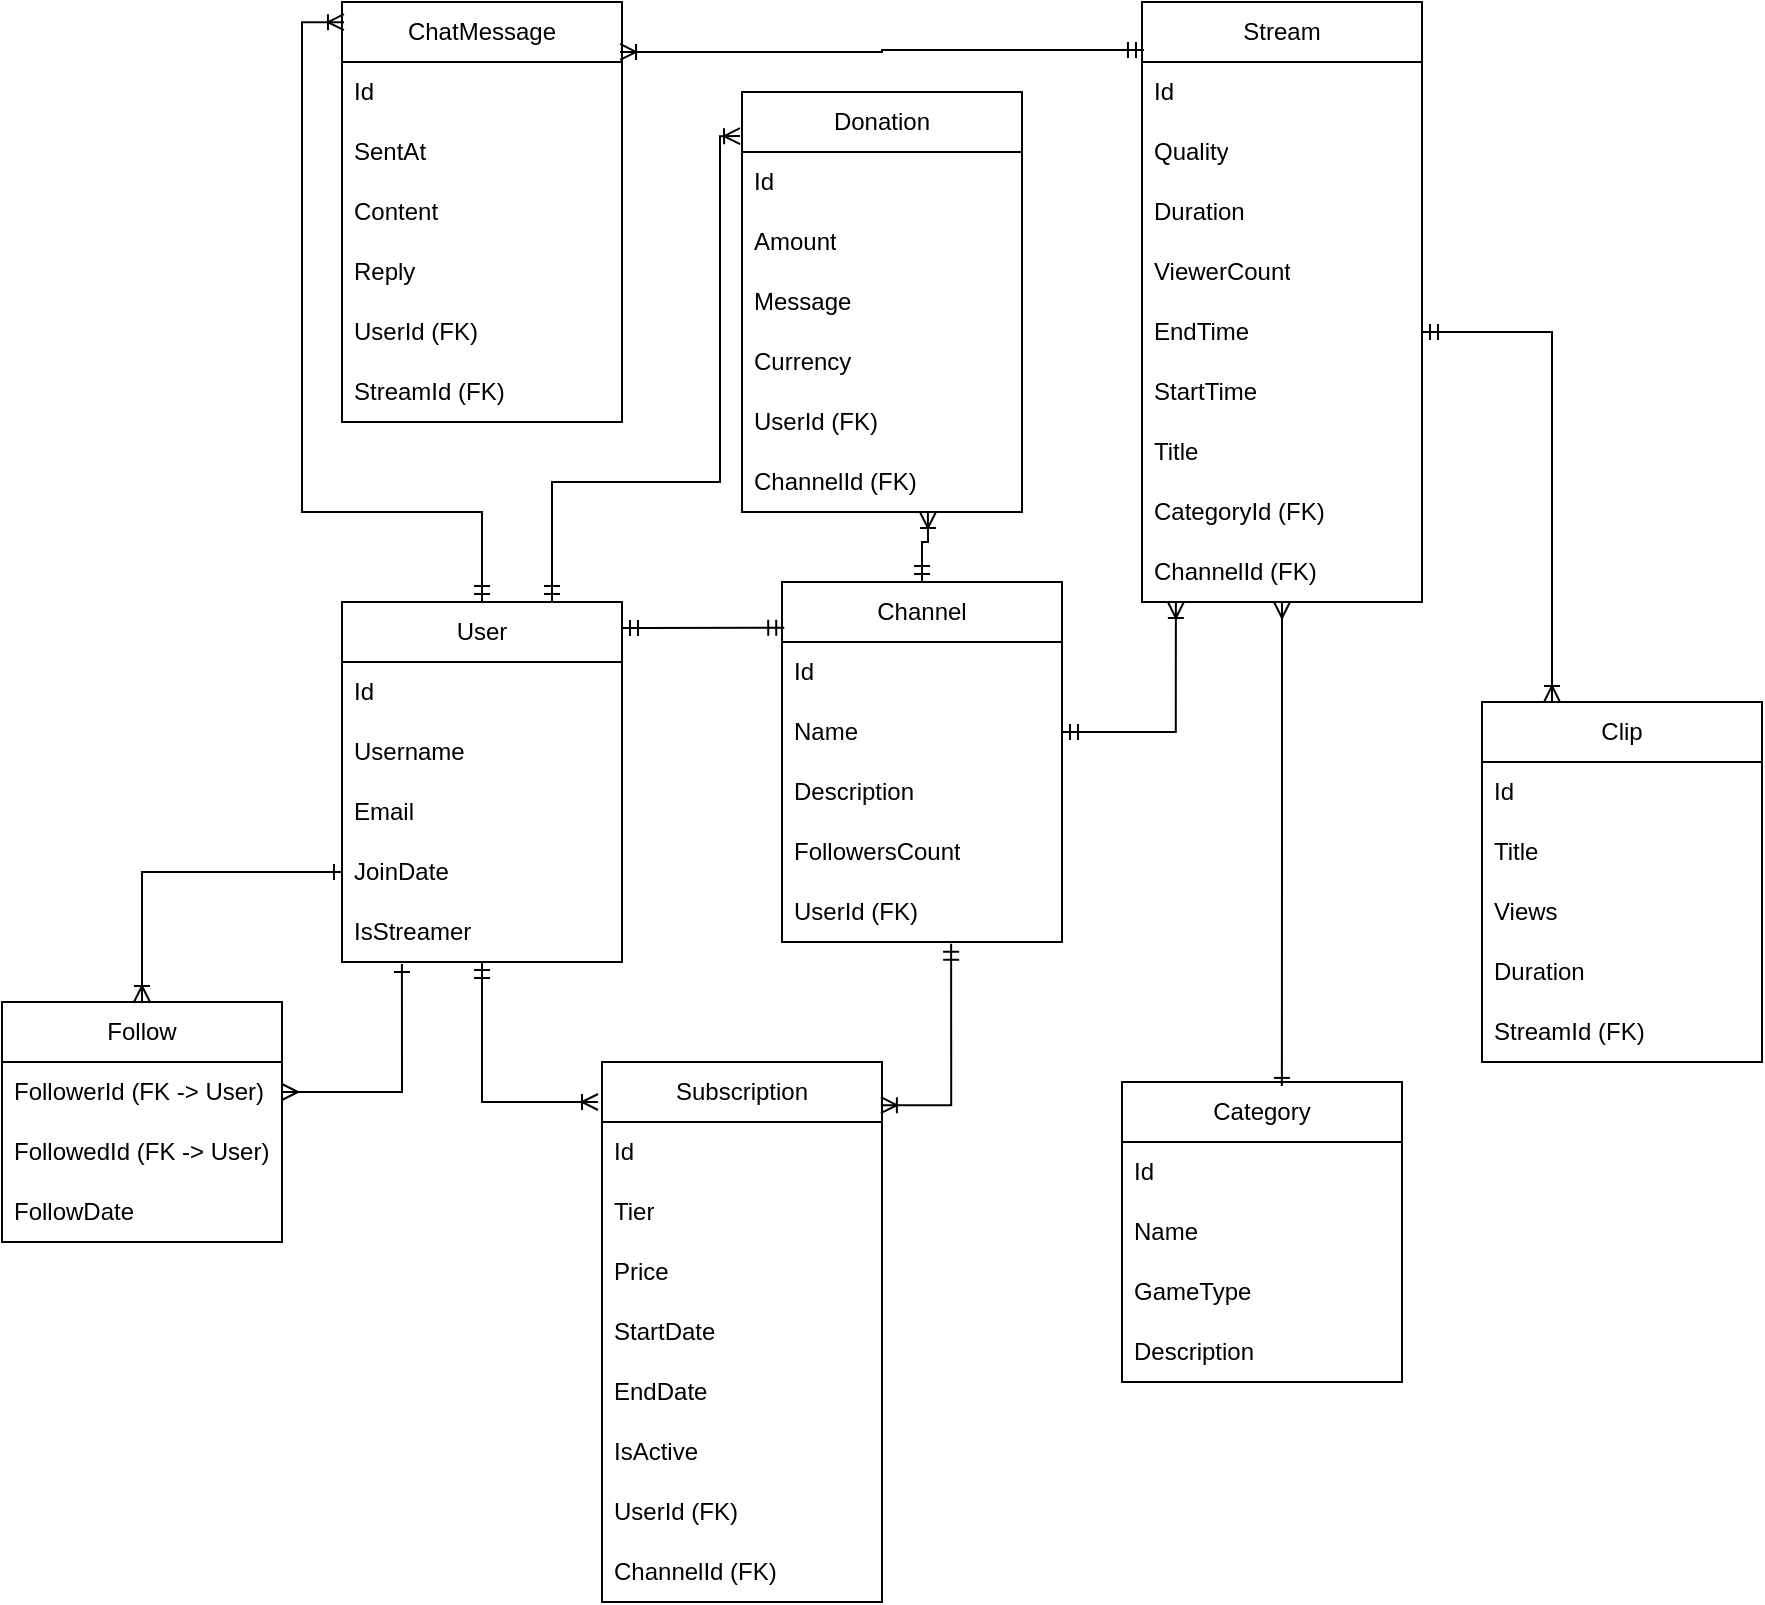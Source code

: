<mxfile version="28.2.7">
  <diagram name="Page-1" id="fIZJ4BYRczWrXEfjWJgT">
    <mxGraphModel grid="1" page="1" gridSize="10" guides="1" tooltips="1" connect="1" arrows="1" fold="1" pageScale="1" pageWidth="850" pageHeight="1100" math="0" shadow="0">
      <root>
        <mxCell id="0" />
        <mxCell id="1" parent="0" />
        <mxCell id="5TNXmlILCmIlhi8qqu0I-74" style="edgeStyle=orthogonalEdgeStyle;rounded=0;orthogonalLoop=1;jettySize=auto;html=1;entryX=0.5;entryY=0;entryDx=0;entryDy=0;exitX=0;exitY=0.5;exitDx=0;exitDy=0;endArrow=ERoneToMany;endFill=0;startArrow=ERone;startFill=0;" edge="1" parent="1" source="5TNXmlILCmIlhi8qqu0I-6" target="5TNXmlILCmIlhi8qqu0I-59">
          <mxGeometry relative="1" as="geometry" />
        </mxCell>
        <mxCell id="5TNXmlILCmIlhi8qqu0I-1" value="User" style="swimlane;fontStyle=0;childLayout=stackLayout;horizontal=1;startSize=30;horizontalStack=0;resizeParent=1;resizeParentMax=0;resizeLast=0;collapsible=1;marginBottom=0;whiteSpace=wrap;html=1;" vertex="1" parent="1">
          <mxGeometry x="500" y="300" width="140" height="180" as="geometry" />
        </mxCell>
        <mxCell id="5TNXmlILCmIlhi8qqu0I-2" value="Id" style="text;strokeColor=none;fillColor=none;align=left;verticalAlign=middle;spacingLeft=4;spacingRight=4;overflow=hidden;points=[[0,0.5],[1,0.5]];portConstraint=eastwest;rotatable=0;whiteSpace=wrap;html=1;" vertex="1" parent="5TNXmlILCmIlhi8qqu0I-1">
          <mxGeometry y="30" width="140" height="30" as="geometry" />
        </mxCell>
        <mxCell id="5TNXmlILCmIlhi8qqu0I-3" value="Username" style="text;strokeColor=none;fillColor=none;align=left;verticalAlign=middle;spacingLeft=4;spacingRight=4;overflow=hidden;points=[[0,0.5],[1,0.5]];portConstraint=eastwest;rotatable=0;whiteSpace=wrap;html=1;" vertex="1" parent="5TNXmlILCmIlhi8qqu0I-1">
          <mxGeometry y="60" width="140" height="30" as="geometry" />
        </mxCell>
        <mxCell id="5TNXmlILCmIlhi8qqu0I-4" value="Email" style="text;strokeColor=none;fillColor=none;align=left;verticalAlign=middle;spacingLeft=4;spacingRight=4;overflow=hidden;points=[[0,0.5],[1,0.5]];portConstraint=eastwest;rotatable=0;whiteSpace=wrap;html=1;" vertex="1" parent="5TNXmlILCmIlhi8qqu0I-1">
          <mxGeometry y="90" width="140" height="30" as="geometry" />
        </mxCell>
        <mxCell id="5TNXmlILCmIlhi8qqu0I-6" value="JoinDate" style="text;strokeColor=none;fillColor=none;align=left;verticalAlign=middle;spacingLeft=4;spacingRight=4;overflow=hidden;points=[[0,0.5],[1,0.5]];portConstraint=eastwest;rotatable=0;whiteSpace=wrap;html=1;" vertex="1" parent="5TNXmlILCmIlhi8qqu0I-1">
          <mxGeometry y="120" width="140" height="30" as="geometry" />
        </mxCell>
        <mxCell id="5TNXmlILCmIlhi8qqu0I-7" value="IsStreamer" style="text;strokeColor=none;fillColor=none;align=left;verticalAlign=middle;spacingLeft=4;spacingRight=4;overflow=hidden;points=[[0,0.5],[1,0.5]];portConstraint=eastwest;rotatable=0;whiteSpace=wrap;html=1;" vertex="1" parent="5TNXmlILCmIlhi8qqu0I-1">
          <mxGeometry y="150" width="140" height="30" as="geometry" />
        </mxCell>
        <mxCell id="5TNXmlILCmIlhi8qqu0I-8" value="Channel" style="swimlane;fontStyle=0;childLayout=stackLayout;horizontal=1;startSize=30;horizontalStack=0;resizeParent=1;resizeParentMax=0;resizeLast=0;collapsible=1;marginBottom=0;whiteSpace=wrap;html=1;" vertex="1" parent="1">
          <mxGeometry x="720" y="290" width="140" height="180" as="geometry" />
        </mxCell>
        <mxCell id="5TNXmlILCmIlhi8qqu0I-9" value="Id" style="text;strokeColor=none;fillColor=none;align=left;verticalAlign=middle;spacingLeft=4;spacingRight=4;overflow=hidden;points=[[0,0.5],[1,0.5]];portConstraint=eastwest;rotatable=0;whiteSpace=wrap;html=1;" vertex="1" parent="5TNXmlILCmIlhi8qqu0I-8">
          <mxGeometry y="30" width="140" height="30" as="geometry" />
        </mxCell>
        <mxCell id="5TNXmlILCmIlhi8qqu0I-10" value="Name" style="text;strokeColor=none;fillColor=none;align=left;verticalAlign=middle;spacingLeft=4;spacingRight=4;overflow=hidden;points=[[0,0.5],[1,0.5]];portConstraint=eastwest;rotatable=0;whiteSpace=wrap;html=1;" vertex="1" parent="5TNXmlILCmIlhi8qqu0I-8">
          <mxGeometry y="60" width="140" height="30" as="geometry" />
        </mxCell>
        <mxCell id="5TNXmlILCmIlhi8qqu0I-11" value="Description" style="text;strokeColor=none;fillColor=none;align=left;verticalAlign=middle;spacingLeft=4;spacingRight=4;overflow=hidden;points=[[0,0.5],[1,0.5]];portConstraint=eastwest;rotatable=0;whiteSpace=wrap;html=1;" vertex="1" parent="5TNXmlILCmIlhi8qqu0I-8">
          <mxGeometry y="90" width="140" height="30" as="geometry" />
        </mxCell>
        <mxCell id="5TNXmlILCmIlhi8qqu0I-12" value="FollowersCount" style="text;strokeColor=none;fillColor=none;align=left;verticalAlign=middle;spacingLeft=4;spacingRight=4;overflow=hidden;points=[[0,0.5],[1,0.5]];portConstraint=eastwest;rotatable=0;whiteSpace=wrap;html=1;" vertex="1" parent="5TNXmlILCmIlhi8qqu0I-8">
          <mxGeometry y="120" width="140" height="30" as="geometry" />
        </mxCell>
        <mxCell id="5TNXmlILCmIlhi8qqu0I-13" value="UserId (FK)" style="text;strokeColor=none;fillColor=none;align=left;verticalAlign=middle;spacingLeft=4;spacingRight=4;overflow=hidden;points=[[0,0.5],[1,0.5]];portConstraint=eastwest;rotatable=0;whiteSpace=wrap;html=1;" vertex="1" parent="5TNXmlILCmIlhi8qqu0I-8">
          <mxGeometry y="150" width="140" height="30" as="geometry" />
        </mxCell>
        <mxCell id="5TNXmlILCmIlhi8qqu0I-14" value="Stream" style="swimlane;fontStyle=0;childLayout=stackLayout;horizontal=1;startSize=30;horizontalStack=0;resizeParent=1;resizeParentMax=0;resizeLast=0;collapsible=1;marginBottom=0;whiteSpace=wrap;html=1;" vertex="1" parent="1">
          <mxGeometry x="900" width="140" height="300" as="geometry" />
        </mxCell>
        <mxCell id="5TNXmlILCmIlhi8qqu0I-15" value="Id" style="text;strokeColor=none;fillColor=none;align=left;verticalAlign=middle;spacingLeft=4;spacingRight=4;overflow=hidden;points=[[0,0.5],[1,0.5]];portConstraint=eastwest;rotatable=0;whiteSpace=wrap;html=1;" vertex="1" parent="5TNXmlILCmIlhi8qqu0I-14">
          <mxGeometry y="30" width="140" height="30" as="geometry" />
        </mxCell>
        <mxCell id="5TNXmlILCmIlhi8qqu0I-16" value="Quality" style="text;strokeColor=none;fillColor=none;align=left;verticalAlign=middle;spacingLeft=4;spacingRight=4;overflow=hidden;points=[[0,0.5],[1,0.5]];portConstraint=eastwest;rotatable=0;whiteSpace=wrap;html=1;" vertex="1" parent="5TNXmlILCmIlhi8qqu0I-14">
          <mxGeometry y="60" width="140" height="30" as="geometry" />
        </mxCell>
        <mxCell id="5TNXmlILCmIlhi8qqu0I-17" value="Duration" style="text;strokeColor=none;fillColor=none;align=left;verticalAlign=middle;spacingLeft=4;spacingRight=4;overflow=hidden;points=[[0,0.5],[1,0.5]];portConstraint=eastwest;rotatable=0;whiteSpace=wrap;html=1;" vertex="1" parent="5TNXmlILCmIlhi8qqu0I-14">
          <mxGeometry y="90" width="140" height="30" as="geometry" />
        </mxCell>
        <mxCell id="5TNXmlILCmIlhi8qqu0I-21" value="ViewerCount" style="text;strokeColor=none;fillColor=none;align=left;verticalAlign=middle;spacingLeft=4;spacingRight=4;overflow=hidden;points=[[0,0.5],[1,0.5]];portConstraint=eastwest;rotatable=0;whiteSpace=wrap;html=1;" vertex="1" parent="5TNXmlILCmIlhi8qqu0I-14">
          <mxGeometry y="120" width="140" height="30" as="geometry" />
        </mxCell>
        <mxCell id="5TNXmlILCmIlhi8qqu0I-20" value="EndTime" style="text;strokeColor=none;fillColor=none;align=left;verticalAlign=middle;spacingLeft=4;spacingRight=4;overflow=hidden;points=[[0,0.5],[1,0.5]];portConstraint=eastwest;rotatable=0;whiteSpace=wrap;html=1;" vertex="1" parent="5TNXmlILCmIlhi8qqu0I-14">
          <mxGeometry y="150" width="140" height="30" as="geometry" />
        </mxCell>
        <mxCell id="5TNXmlILCmIlhi8qqu0I-19" value="StartTime" style="text;strokeColor=none;fillColor=none;align=left;verticalAlign=middle;spacingLeft=4;spacingRight=4;overflow=hidden;points=[[0,0.5],[1,0.5]];portConstraint=eastwest;rotatable=0;whiteSpace=wrap;html=1;" vertex="1" parent="5TNXmlILCmIlhi8qqu0I-14">
          <mxGeometry y="180" width="140" height="30" as="geometry" />
        </mxCell>
        <mxCell id="5TNXmlILCmIlhi8qqu0I-18" value="Title" style="text;strokeColor=none;fillColor=none;align=left;verticalAlign=middle;spacingLeft=4;spacingRight=4;overflow=hidden;points=[[0,0.5],[1,0.5]];portConstraint=eastwest;rotatable=0;whiteSpace=wrap;html=1;" vertex="1" parent="5TNXmlILCmIlhi8qqu0I-14">
          <mxGeometry y="210" width="140" height="30" as="geometry" />
        </mxCell>
        <mxCell id="5TNXmlILCmIlhi8qqu0I-23" value="CategoryId (FK)" style="text;strokeColor=none;fillColor=none;align=left;verticalAlign=middle;spacingLeft=4;spacingRight=4;overflow=hidden;points=[[0,0.5],[1,0.5]];portConstraint=eastwest;rotatable=0;whiteSpace=wrap;html=1;" vertex="1" parent="5TNXmlILCmIlhi8qqu0I-14">
          <mxGeometry y="240" width="140" height="30" as="geometry" />
        </mxCell>
        <mxCell id="5TNXmlILCmIlhi8qqu0I-22" value="ChannelId (FK)" style="text;strokeColor=none;fillColor=none;align=left;verticalAlign=middle;spacingLeft=4;spacingRight=4;overflow=hidden;points=[[0,0.5],[1,0.5]];portConstraint=eastwest;rotatable=0;whiteSpace=wrap;html=1;" vertex="1" parent="5TNXmlILCmIlhi8qqu0I-14">
          <mxGeometry y="270" width="140" height="30" as="geometry" />
        </mxCell>
        <mxCell id="5TNXmlILCmIlhi8qqu0I-24" value="Clip" style="swimlane;fontStyle=0;childLayout=stackLayout;horizontal=1;startSize=30;horizontalStack=0;resizeParent=1;resizeParentMax=0;resizeLast=0;collapsible=1;marginBottom=0;whiteSpace=wrap;html=1;" vertex="1" parent="1">
          <mxGeometry x="1070" y="350" width="140" height="180" as="geometry" />
        </mxCell>
        <mxCell id="5TNXmlILCmIlhi8qqu0I-25" value="Id" style="text;strokeColor=none;fillColor=none;align=left;verticalAlign=middle;spacingLeft=4;spacingRight=4;overflow=hidden;points=[[0,0.5],[1,0.5]];portConstraint=eastwest;rotatable=0;whiteSpace=wrap;html=1;" vertex="1" parent="5TNXmlILCmIlhi8qqu0I-24">
          <mxGeometry y="30" width="140" height="30" as="geometry" />
        </mxCell>
        <mxCell id="5TNXmlILCmIlhi8qqu0I-26" value="Title" style="text;strokeColor=none;fillColor=none;align=left;verticalAlign=middle;spacingLeft=4;spacingRight=4;overflow=hidden;points=[[0,0.5],[1,0.5]];portConstraint=eastwest;rotatable=0;whiteSpace=wrap;html=1;" vertex="1" parent="5TNXmlILCmIlhi8qqu0I-24">
          <mxGeometry y="60" width="140" height="30" as="geometry" />
        </mxCell>
        <mxCell id="5TNXmlILCmIlhi8qqu0I-28" value="Views" style="text;strokeColor=none;fillColor=none;align=left;verticalAlign=middle;spacingLeft=4;spacingRight=4;overflow=hidden;points=[[0,0.5],[1,0.5]];portConstraint=eastwest;rotatable=0;whiteSpace=wrap;html=1;" vertex="1" parent="5TNXmlILCmIlhi8qqu0I-24">
          <mxGeometry y="90" width="140" height="30" as="geometry" />
        </mxCell>
        <mxCell id="5TNXmlILCmIlhi8qqu0I-27" value="Duration" style="text;strokeColor=none;fillColor=none;align=left;verticalAlign=middle;spacingLeft=4;spacingRight=4;overflow=hidden;points=[[0,0.5],[1,0.5]];portConstraint=eastwest;rotatable=0;whiteSpace=wrap;html=1;" vertex="1" parent="5TNXmlILCmIlhi8qqu0I-24">
          <mxGeometry y="120" width="140" height="30" as="geometry" />
        </mxCell>
        <mxCell id="5TNXmlILCmIlhi8qqu0I-29" value="StreamId (FK)" style="text;strokeColor=none;fillColor=none;align=left;verticalAlign=middle;spacingLeft=4;spacingRight=4;overflow=hidden;points=[[0,0.5],[1,0.5]];portConstraint=eastwest;rotatable=0;whiteSpace=wrap;html=1;" vertex="1" parent="5TNXmlILCmIlhi8qqu0I-24">
          <mxGeometry y="150" width="140" height="30" as="geometry" />
        </mxCell>
        <mxCell id="5TNXmlILCmIlhi8qqu0I-30" value="Category" style="swimlane;fontStyle=0;childLayout=stackLayout;horizontal=1;startSize=30;horizontalStack=0;resizeParent=1;resizeParentMax=0;resizeLast=0;collapsible=1;marginBottom=0;whiteSpace=wrap;html=1;" vertex="1" parent="1">
          <mxGeometry x="890" y="540" width="140" height="150" as="geometry" />
        </mxCell>
        <mxCell id="5TNXmlILCmIlhi8qqu0I-31" value="Id" style="text;strokeColor=none;fillColor=none;align=left;verticalAlign=middle;spacingLeft=4;spacingRight=4;overflow=hidden;points=[[0,0.5],[1,0.5]];portConstraint=eastwest;rotatable=0;whiteSpace=wrap;html=1;" vertex="1" parent="5TNXmlILCmIlhi8qqu0I-30">
          <mxGeometry y="30" width="140" height="30" as="geometry" />
        </mxCell>
        <mxCell id="5TNXmlILCmIlhi8qqu0I-32" value="Name" style="text;strokeColor=none;fillColor=none;align=left;verticalAlign=middle;spacingLeft=4;spacingRight=4;overflow=hidden;points=[[0,0.5],[1,0.5]];portConstraint=eastwest;rotatable=0;whiteSpace=wrap;html=1;" vertex="1" parent="5TNXmlILCmIlhi8qqu0I-30">
          <mxGeometry y="60" width="140" height="30" as="geometry" />
        </mxCell>
        <mxCell id="5TNXmlILCmIlhi8qqu0I-34" value="GameType" style="text;strokeColor=none;fillColor=none;align=left;verticalAlign=middle;spacingLeft=4;spacingRight=4;overflow=hidden;points=[[0,0.5],[1,0.5]];portConstraint=eastwest;rotatable=0;whiteSpace=wrap;html=1;" vertex="1" parent="5TNXmlILCmIlhi8qqu0I-30">
          <mxGeometry y="90" width="140" height="30" as="geometry" />
        </mxCell>
        <mxCell id="5TNXmlILCmIlhi8qqu0I-33" value="Description" style="text;strokeColor=none;fillColor=none;align=left;verticalAlign=middle;spacingLeft=4;spacingRight=4;overflow=hidden;points=[[0,0.5],[1,0.5]];portConstraint=eastwest;rotatable=0;whiteSpace=wrap;html=1;" vertex="1" parent="5TNXmlILCmIlhi8qqu0I-30">
          <mxGeometry y="120" width="140" height="30" as="geometry" />
        </mxCell>
        <mxCell id="5TNXmlILCmIlhi8qqu0I-35" value="Subscription" style="swimlane;fontStyle=0;childLayout=stackLayout;horizontal=1;startSize=30;horizontalStack=0;resizeParent=1;resizeParentMax=0;resizeLast=0;collapsible=1;marginBottom=0;whiteSpace=wrap;html=1;" vertex="1" parent="1">
          <mxGeometry x="630" y="530" width="140" height="270" as="geometry" />
        </mxCell>
        <mxCell id="5TNXmlILCmIlhi8qqu0I-41" value="Id" style="text;strokeColor=none;fillColor=none;align=left;verticalAlign=middle;spacingLeft=4;spacingRight=4;overflow=hidden;points=[[0,0.5],[1,0.5]];portConstraint=eastwest;rotatable=0;whiteSpace=wrap;html=1;" vertex="1" parent="5TNXmlILCmIlhi8qqu0I-35">
          <mxGeometry y="30" width="140" height="30" as="geometry" />
        </mxCell>
        <mxCell id="5TNXmlILCmIlhi8qqu0I-36" value="Tier" style="text;strokeColor=none;fillColor=none;align=left;verticalAlign=middle;spacingLeft=4;spacingRight=4;overflow=hidden;points=[[0,0.5],[1,0.5]];portConstraint=eastwest;rotatable=0;whiteSpace=wrap;html=1;" vertex="1" parent="5TNXmlILCmIlhi8qqu0I-35">
          <mxGeometry y="60" width="140" height="30" as="geometry" />
        </mxCell>
        <mxCell id="5TNXmlILCmIlhi8qqu0I-37" value="Price" style="text;strokeColor=none;fillColor=none;align=left;verticalAlign=middle;spacingLeft=4;spacingRight=4;overflow=hidden;points=[[0,0.5],[1,0.5]];portConstraint=eastwest;rotatable=0;whiteSpace=wrap;html=1;" vertex="1" parent="5TNXmlILCmIlhi8qqu0I-35">
          <mxGeometry y="90" width="140" height="30" as="geometry" />
        </mxCell>
        <mxCell id="5TNXmlILCmIlhi8qqu0I-38" value="StartDate" style="text;strokeColor=none;fillColor=none;align=left;verticalAlign=middle;spacingLeft=4;spacingRight=4;overflow=hidden;points=[[0,0.5],[1,0.5]];portConstraint=eastwest;rotatable=0;whiteSpace=wrap;html=1;" vertex="1" parent="5TNXmlILCmIlhi8qqu0I-35">
          <mxGeometry y="120" width="140" height="30" as="geometry" />
        </mxCell>
        <mxCell id="5TNXmlILCmIlhi8qqu0I-39" value="EndDate" style="text;strokeColor=none;fillColor=none;align=left;verticalAlign=middle;spacingLeft=4;spacingRight=4;overflow=hidden;points=[[0,0.5],[1,0.5]];portConstraint=eastwest;rotatable=0;whiteSpace=wrap;html=1;" vertex="1" parent="5TNXmlILCmIlhi8qqu0I-35">
          <mxGeometry y="150" width="140" height="30" as="geometry" />
        </mxCell>
        <mxCell id="5TNXmlILCmIlhi8qqu0I-40" value="IsActive" style="text;strokeColor=none;fillColor=none;align=left;verticalAlign=middle;spacingLeft=4;spacingRight=4;overflow=hidden;points=[[0,0.5],[1,0.5]];portConstraint=eastwest;rotatable=0;whiteSpace=wrap;html=1;" vertex="1" parent="5TNXmlILCmIlhi8qqu0I-35">
          <mxGeometry y="180" width="140" height="30" as="geometry" />
        </mxCell>
        <mxCell id="5TNXmlILCmIlhi8qqu0I-42" value="UserId (FK)" style="text;strokeColor=none;fillColor=none;align=left;verticalAlign=middle;spacingLeft=4;spacingRight=4;overflow=hidden;points=[[0,0.5],[1,0.5]];portConstraint=eastwest;rotatable=0;whiteSpace=wrap;html=1;" vertex="1" parent="5TNXmlILCmIlhi8qqu0I-35">
          <mxGeometry y="210" width="140" height="30" as="geometry" />
        </mxCell>
        <mxCell id="5TNXmlILCmIlhi8qqu0I-43" value="ChannelId (FK)" style="text;strokeColor=none;fillColor=none;align=left;verticalAlign=middle;spacingLeft=4;spacingRight=4;overflow=hidden;points=[[0,0.5],[1,0.5]];portConstraint=eastwest;rotatable=0;whiteSpace=wrap;html=1;" vertex="1" parent="5TNXmlILCmIlhi8qqu0I-35">
          <mxGeometry y="240" width="140" height="30" as="geometry" />
        </mxCell>
        <mxCell id="5TNXmlILCmIlhi8qqu0I-44" value="Donation" style="swimlane;fontStyle=0;childLayout=stackLayout;horizontal=1;startSize=30;horizontalStack=0;resizeParent=1;resizeParentMax=0;resizeLast=0;collapsible=1;marginBottom=0;whiteSpace=wrap;html=1;" vertex="1" parent="1">
          <mxGeometry x="700" y="45" width="140" height="210" as="geometry" />
        </mxCell>
        <mxCell id="5TNXmlILCmIlhi8qqu0I-45" value="Id" style="text;strokeColor=none;fillColor=none;align=left;verticalAlign=middle;spacingLeft=4;spacingRight=4;overflow=hidden;points=[[0,0.5],[1,0.5]];portConstraint=eastwest;rotatable=0;whiteSpace=wrap;html=1;" vertex="1" parent="5TNXmlILCmIlhi8qqu0I-44">
          <mxGeometry y="30" width="140" height="30" as="geometry" />
        </mxCell>
        <mxCell id="5TNXmlILCmIlhi8qqu0I-46" value="Amount" style="text;strokeColor=none;fillColor=none;align=left;verticalAlign=middle;spacingLeft=4;spacingRight=4;overflow=hidden;points=[[0,0.5],[1,0.5]];portConstraint=eastwest;rotatable=0;whiteSpace=wrap;html=1;" vertex="1" parent="5TNXmlILCmIlhi8qqu0I-44">
          <mxGeometry y="60" width="140" height="30" as="geometry" />
        </mxCell>
        <mxCell id="5TNXmlILCmIlhi8qqu0I-47" value="Message" style="text;strokeColor=none;fillColor=none;align=left;verticalAlign=middle;spacingLeft=4;spacingRight=4;overflow=hidden;points=[[0,0.5],[1,0.5]];portConstraint=eastwest;rotatable=0;whiteSpace=wrap;html=1;" vertex="1" parent="5TNXmlILCmIlhi8qqu0I-44">
          <mxGeometry y="90" width="140" height="30" as="geometry" />
        </mxCell>
        <mxCell id="5TNXmlILCmIlhi8qqu0I-48" value="Currency" style="text;strokeColor=none;fillColor=none;align=left;verticalAlign=middle;spacingLeft=4;spacingRight=4;overflow=hidden;points=[[0,0.5],[1,0.5]];portConstraint=eastwest;rotatable=0;whiteSpace=wrap;html=1;" vertex="1" parent="5TNXmlILCmIlhi8qqu0I-44">
          <mxGeometry y="120" width="140" height="30" as="geometry" />
        </mxCell>
        <mxCell id="5TNXmlILCmIlhi8qqu0I-49" value="UserId (FK)" style="text;strokeColor=none;fillColor=none;align=left;verticalAlign=middle;spacingLeft=4;spacingRight=4;overflow=hidden;points=[[0,0.5],[1,0.5]];portConstraint=eastwest;rotatable=0;whiteSpace=wrap;html=1;" vertex="1" parent="5TNXmlILCmIlhi8qqu0I-44">
          <mxGeometry y="150" width="140" height="30" as="geometry" />
        </mxCell>
        <mxCell id="5TNXmlILCmIlhi8qqu0I-50" value="ChannelId (FK)" style="text;strokeColor=none;fillColor=none;align=left;verticalAlign=middle;spacingLeft=4;spacingRight=4;overflow=hidden;points=[[0,0.5],[1,0.5]];portConstraint=eastwest;rotatable=0;whiteSpace=wrap;html=1;" vertex="1" parent="5TNXmlILCmIlhi8qqu0I-44">
          <mxGeometry y="180" width="140" height="30" as="geometry" />
        </mxCell>
        <mxCell id="5TNXmlILCmIlhi8qqu0I-52" value="ChatMessage" style="swimlane;fontStyle=0;childLayout=stackLayout;horizontal=1;startSize=30;horizontalStack=0;resizeParent=1;resizeParentMax=0;resizeLast=0;collapsible=1;marginBottom=0;whiteSpace=wrap;html=1;" vertex="1" parent="1">
          <mxGeometry x="500" width="140" height="210" as="geometry" />
        </mxCell>
        <mxCell id="5TNXmlILCmIlhi8qqu0I-53" value="Id" style="text;strokeColor=none;fillColor=none;align=left;verticalAlign=middle;spacingLeft=4;spacingRight=4;overflow=hidden;points=[[0,0.5],[1,0.5]];portConstraint=eastwest;rotatable=0;whiteSpace=wrap;html=1;" vertex="1" parent="5TNXmlILCmIlhi8qqu0I-52">
          <mxGeometry y="30" width="140" height="30" as="geometry" />
        </mxCell>
        <mxCell id="5TNXmlILCmIlhi8qqu0I-54" value="SentAt" style="text;strokeColor=none;fillColor=none;align=left;verticalAlign=middle;spacingLeft=4;spacingRight=4;overflow=hidden;points=[[0,0.5],[1,0.5]];portConstraint=eastwest;rotatable=0;whiteSpace=wrap;html=1;" vertex="1" parent="5TNXmlILCmIlhi8qqu0I-52">
          <mxGeometry y="60" width="140" height="30" as="geometry" />
        </mxCell>
        <mxCell id="5TNXmlILCmIlhi8qqu0I-56" value="Content" style="text;strokeColor=none;fillColor=none;align=left;verticalAlign=middle;spacingLeft=4;spacingRight=4;overflow=hidden;points=[[0,0.5],[1,0.5]];portConstraint=eastwest;rotatable=0;whiteSpace=wrap;html=1;" vertex="1" parent="5TNXmlILCmIlhi8qqu0I-52">
          <mxGeometry y="90" width="140" height="30" as="geometry" />
        </mxCell>
        <mxCell id="5TNXmlILCmIlhi8qqu0I-55" value="Reply" style="text;strokeColor=none;fillColor=none;align=left;verticalAlign=middle;spacingLeft=4;spacingRight=4;overflow=hidden;points=[[0,0.5],[1,0.5]];portConstraint=eastwest;rotatable=0;whiteSpace=wrap;html=1;" vertex="1" parent="5TNXmlILCmIlhi8qqu0I-52">
          <mxGeometry y="120" width="140" height="30" as="geometry" />
        </mxCell>
        <mxCell id="5TNXmlILCmIlhi8qqu0I-57" value="UserId (FK)" style="text;strokeColor=none;fillColor=none;align=left;verticalAlign=middle;spacingLeft=4;spacingRight=4;overflow=hidden;points=[[0,0.5],[1,0.5]];portConstraint=eastwest;rotatable=0;whiteSpace=wrap;html=1;" vertex="1" parent="5TNXmlILCmIlhi8qqu0I-52">
          <mxGeometry y="150" width="140" height="30" as="geometry" />
        </mxCell>
        <mxCell id="5TNXmlILCmIlhi8qqu0I-58" value="StreamId (FK)" style="text;strokeColor=none;fillColor=none;align=left;verticalAlign=middle;spacingLeft=4;spacingRight=4;overflow=hidden;points=[[0,0.5],[1,0.5]];portConstraint=eastwest;rotatable=0;whiteSpace=wrap;html=1;" vertex="1" parent="5TNXmlILCmIlhi8qqu0I-52">
          <mxGeometry y="180" width="140" height="30" as="geometry" />
        </mxCell>
        <mxCell id="5TNXmlILCmIlhi8qqu0I-75" style="edgeStyle=orthogonalEdgeStyle;rounded=0;orthogonalLoop=1;jettySize=auto;html=1;entryX=0.214;entryY=1.033;entryDx=0;entryDy=0;entryPerimeter=0;exitX=1;exitY=0.5;exitDx=0;exitDy=0;endArrow=ERone;endFill=0;startArrow=ERmany;startFill=0;" edge="1" parent="1" source="5TNXmlILCmIlhi8qqu0I-60" target="5TNXmlILCmIlhi8qqu0I-7">
          <mxGeometry relative="1" as="geometry">
            <mxPoint x="530" y="490" as="targetPoint" />
          </mxGeometry>
        </mxCell>
        <mxCell id="5TNXmlILCmIlhi8qqu0I-59" value="Follow" style="swimlane;fontStyle=0;childLayout=stackLayout;horizontal=1;startSize=30;horizontalStack=0;resizeParent=1;resizeParentMax=0;resizeLast=0;collapsible=1;marginBottom=0;whiteSpace=wrap;html=1;" vertex="1" parent="1">
          <mxGeometry x="330" y="500" width="140" height="120" as="geometry" />
        </mxCell>
        <mxCell id="5TNXmlILCmIlhi8qqu0I-60" value="FollowerId (FK -&amp;gt; User)" style="text;strokeColor=none;fillColor=none;align=left;verticalAlign=middle;spacingLeft=4;spacingRight=4;overflow=hidden;points=[[0,0.5],[1,0.5]];portConstraint=eastwest;rotatable=0;whiteSpace=wrap;html=1;" vertex="1" parent="5TNXmlILCmIlhi8qqu0I-59">
          <mxGeometry y="30" width="140" height="30" as="geometry" />
        </mxCell>
        <mxCell id="5TNXmlILCmIlhi8qqu0I-61" value="FollowedId (FK -&amp;gt; User)" style="text;strokeColor=none;fillColor=none;align=left;verticalAlign=middle;spacingLeft=4;spacingRight=4;overflow=hidden;points=[[0,0.5],[1,0.5]];portConstraint=eastwest;rotatable=0;whiteSpace=wrap;html=1;" vertex="1" parent="5TNXmlILCmIlhi8qqu0I-59">
          <mxGeometry y="60" width="140" height="30" as="geometry" />
        </mxCell>
        <mxCell id="5TNXmlILCmIlhi8qqu0I-62" value="FollowDate" style="text;strokeColor=none;fillColor=none;align=left;verticalAlign=middle;spacingLeft=4;spacingRight=4;overflow=hidden;points=[[0,0.5],[1,0.5]];portConstraint=eastwest;rotatable=0;whiteSpace=wrap;html=1;" vertex="1" parent="5TNXmlILCmIlhi8qqu0I-59">
          <mxGeometry y="90" width="140" height="30" as="geometry" />
        </mxCell>
        <mxCell id="5TNXmlILCmIlhi8qqu0I-64" style="edgeStyle=orthogonalEdgeStyle;rounded=0;orthogonalLoop=1;jettySize=auto;html=1;entryX=0.008;entryY=0.127;entryDx=0;entryDy=0;entryPerimeter=0;endArrow=ERmandOne;endFill=0;startArrow=ERmandOne;startFill=0;" edge="1" parent="1" source="5TNXmlILCmIlhi8qqu0I-1" target="5TNXmlILCmIlhi8qqu0I-8">
          <mxGeometry relative="1" as="geometry">
            <Array as="points">
              <mxPoint x="650" y="313" />
              <mxPoint x="650" y="313" />
            </Array>
          </mxGeometry>
        </mxCell>
        <mxCell id="5TNXmlILCmIlhi8qqu0I-68" style="edgeStyle=orthogonalEdgeStyle;rounded=0;orthogonalLoop=1;jettySize=auto;html=1;startArrow=ERmandOne;startFill=0;endArrow=ERoneToMany;endFill=0;" edge="1" parent="1" source="5TNXmlILCmIlhi8qqu0I-1">
          <mxGeometry relative="1" as="geometry">
            <mxPoint x="628" y="550" as="targetPoint" />
            <Array as="points">
              <mxPoint x="570" y="550" />
              <mxPoint x="628" y="550" />
            </Array>
          </mxGeometry>
        </mxCell>
        <mxCell id="5TNXmlILCmIlhi8qqu0I-71" style="edgeStyle=orthogonalEdgeStyle;rounded=0;orthogonalLoop=1;jettySize=auto;html=1;entryX=0.604;entryY=1.03;entryDx=0;entryDy=0;entryPerimeter=0;endArrow=ERmandOne;endFill=0;startArrow=ERoneToMany;startFill=0;exitX=0.996;exitY=0.08;exitDx=0;exitDy=0;exitPerimeter=0;" edge="1" parent="1" source="5TNXmlILCmIlhi8qqu0I-35" target="5TNXmlILCmIlhi8qqu0I-13">
          <mxGeometry relative="1" as="geometry" />
        </mxCell>
        <mxCell id="5TNXmlILCmIlhi8qqu0I-72" style="edgeStyle=orthogonalEdgeStyle;rounded=0;orthogonalLoop=1;jettySize=auto;html=1;entryX=-0.007;entryY=0.105;entryDx=0;entryDy=0;entryPerimeter=0;exitX=0.75;exitY=0;exitDx=0;exitDy=0;endArrow=ERoneToMany;endFill=0;startArrow=ERmandOne;startFill=0;" edge="1" parent="1" source="5TNXmlILCmIlhi8qqu0I-1" target="5TNXmlILCmIlhi8qqu0I-44">
          <mxGeometry relative="1" as="geometry">
            <Array as="points">
              <mxPoint x="605" y="240" />
              <mxPoint x="689" y="240" />
            </Array>
          </mxGeometry>
        </mxCell>
        <mxCell id="5TNXmlILCmIlhi8qqu0I-73" style="edgeStyle=orthogonalEdgeStyle;rounded=0;orthogonalLoop=1;jettySize=auto;html=1;entryX=0.007;entryY=0.048;entryDx=0;entryDy=0;entryPerimeter=0;endArrow=ERoneToMany;endFill=0;startArrow=ERmandOne;startFill=0;" edge="1" parent="1" source="5TNXmlILCmIlhi8qqu0I-1" target="5TNXmlILCmIlhi8qqu0I-52">
          <mxGeometry relative="1" as="geometry" />
        </mxCell>
        <mxCell id="5TNXmlILCmIlhi8qqu0I-76" style="edgeStyle=orthogonalEdgeStyle;rounded=0;orthogonalLoop=1;jettySize=auto;html=1;entryX=0.993;entryY=0.119;entryDx=0;entryDy=0;entryPerimeter=0;endArrow=ERoneToMany;endFill=0;startArrow=ERmandOne;startFill=0;exitX=0.007;exitY=0.08;exitDx=0;exitDy=0;exitPerimeter=0;" edge="1" parent="1" source="5TNXmlILCmIlhi8qqu0I-14" target="5TNXmlILCmIlhi8qqu0I-52">
          <mxGeometry relative="1" as="geometry">
            <mxPoint x="890" y="50" as="sourcePoint" />
          </mxGeometry>
        </mxCell>
        <mxCell id="5TNXmlILCmIlhi8qqu0I-77" style="edgeStyle=orthogonalEdgeStyle;rounded=0;orthogonalLoop=1;jettySize=auto;html=1;entryX=0.664;entryY=1;entryDx=0;entryDy=0;entryPerimeter=0;endArrow=ERoneToMany;endFill=0;startArrow=ERmandOne;startFill=0;" edge="1" parent="1" source="5TNXmlILCmIlhi8qqu0I-8" target="5TNXmlILCmIlhi8qqu0I-50">
          <mxGeometry relative="1" as="geometry" />
        </mxCell>
        <mxCell id="5TNXmlILCmIlhi8qqu0I-78" style="edgeStyle=orthogonalEdgeStyle;rounded=0;orthogonalLoop=1;jettySize=auto;html=1;entryX=0.121;entryY=1;entryDx=0;entryDy=0;entryPerimeter=0;endArrow=ERoneToMany;endFill=0;startArrow=ERmandOne;startFill=0;" edge="1" parent="1" source="5TNXmlILCmIlhi8qqu0I-10" target="5TNXmlILCmIlhi8qqu0I-22">
          <mxGeometry relative="1" as="geometry">
            <mxPoint x="910" y="285" as="targetPoint" />
          </mxGeometry>
        </mxCell>
        <mxCell id="5TNXmlILCmIlhi8qqu0I-79" style="edgeStyle=orthogonalEdgeStyle;rounded=0;orthogonalLoop=1;jettySize=auto;html=1;entryX=0.571;entryY=0.013;entryDx=0;entryDy=0;entryPerimeter=0;endArrow=ERone;endFill=0;startArrow=ERmany;startFill=0;" edge="1" parent="1" source="5TNXmlILCmIlhi8qqu0I-14" target="5TNXmlILCmIlhi8qqu0I-30">
          <mxGeometry relative="1" as="geometry" />
        </mxCell>
        <mxCell id="5TNXmlILCmIlhi8qqu0I-80" style="edgeStyle=orthogonalEdgeStyle;rounded=0;orthogonalLoop=1;jettySize=auto;html=1;entryX=0.25;entryY=0;entryDx=0;entryDy=0;endArrow=ERoneToMany;endFill=0;startArrow=ERmandOne;startFill=0;" edge="1" parent="1" source="5TNXmlILCmIlhi8qqu0I-20" target="5TNXmlILCmIlhi8qqu0I-24">
          <mxGeometry relative="1" as="geometry" />
        </mxCell>
      </root>
    </mxGraphModel>
  </diagram>
</mxfile>
